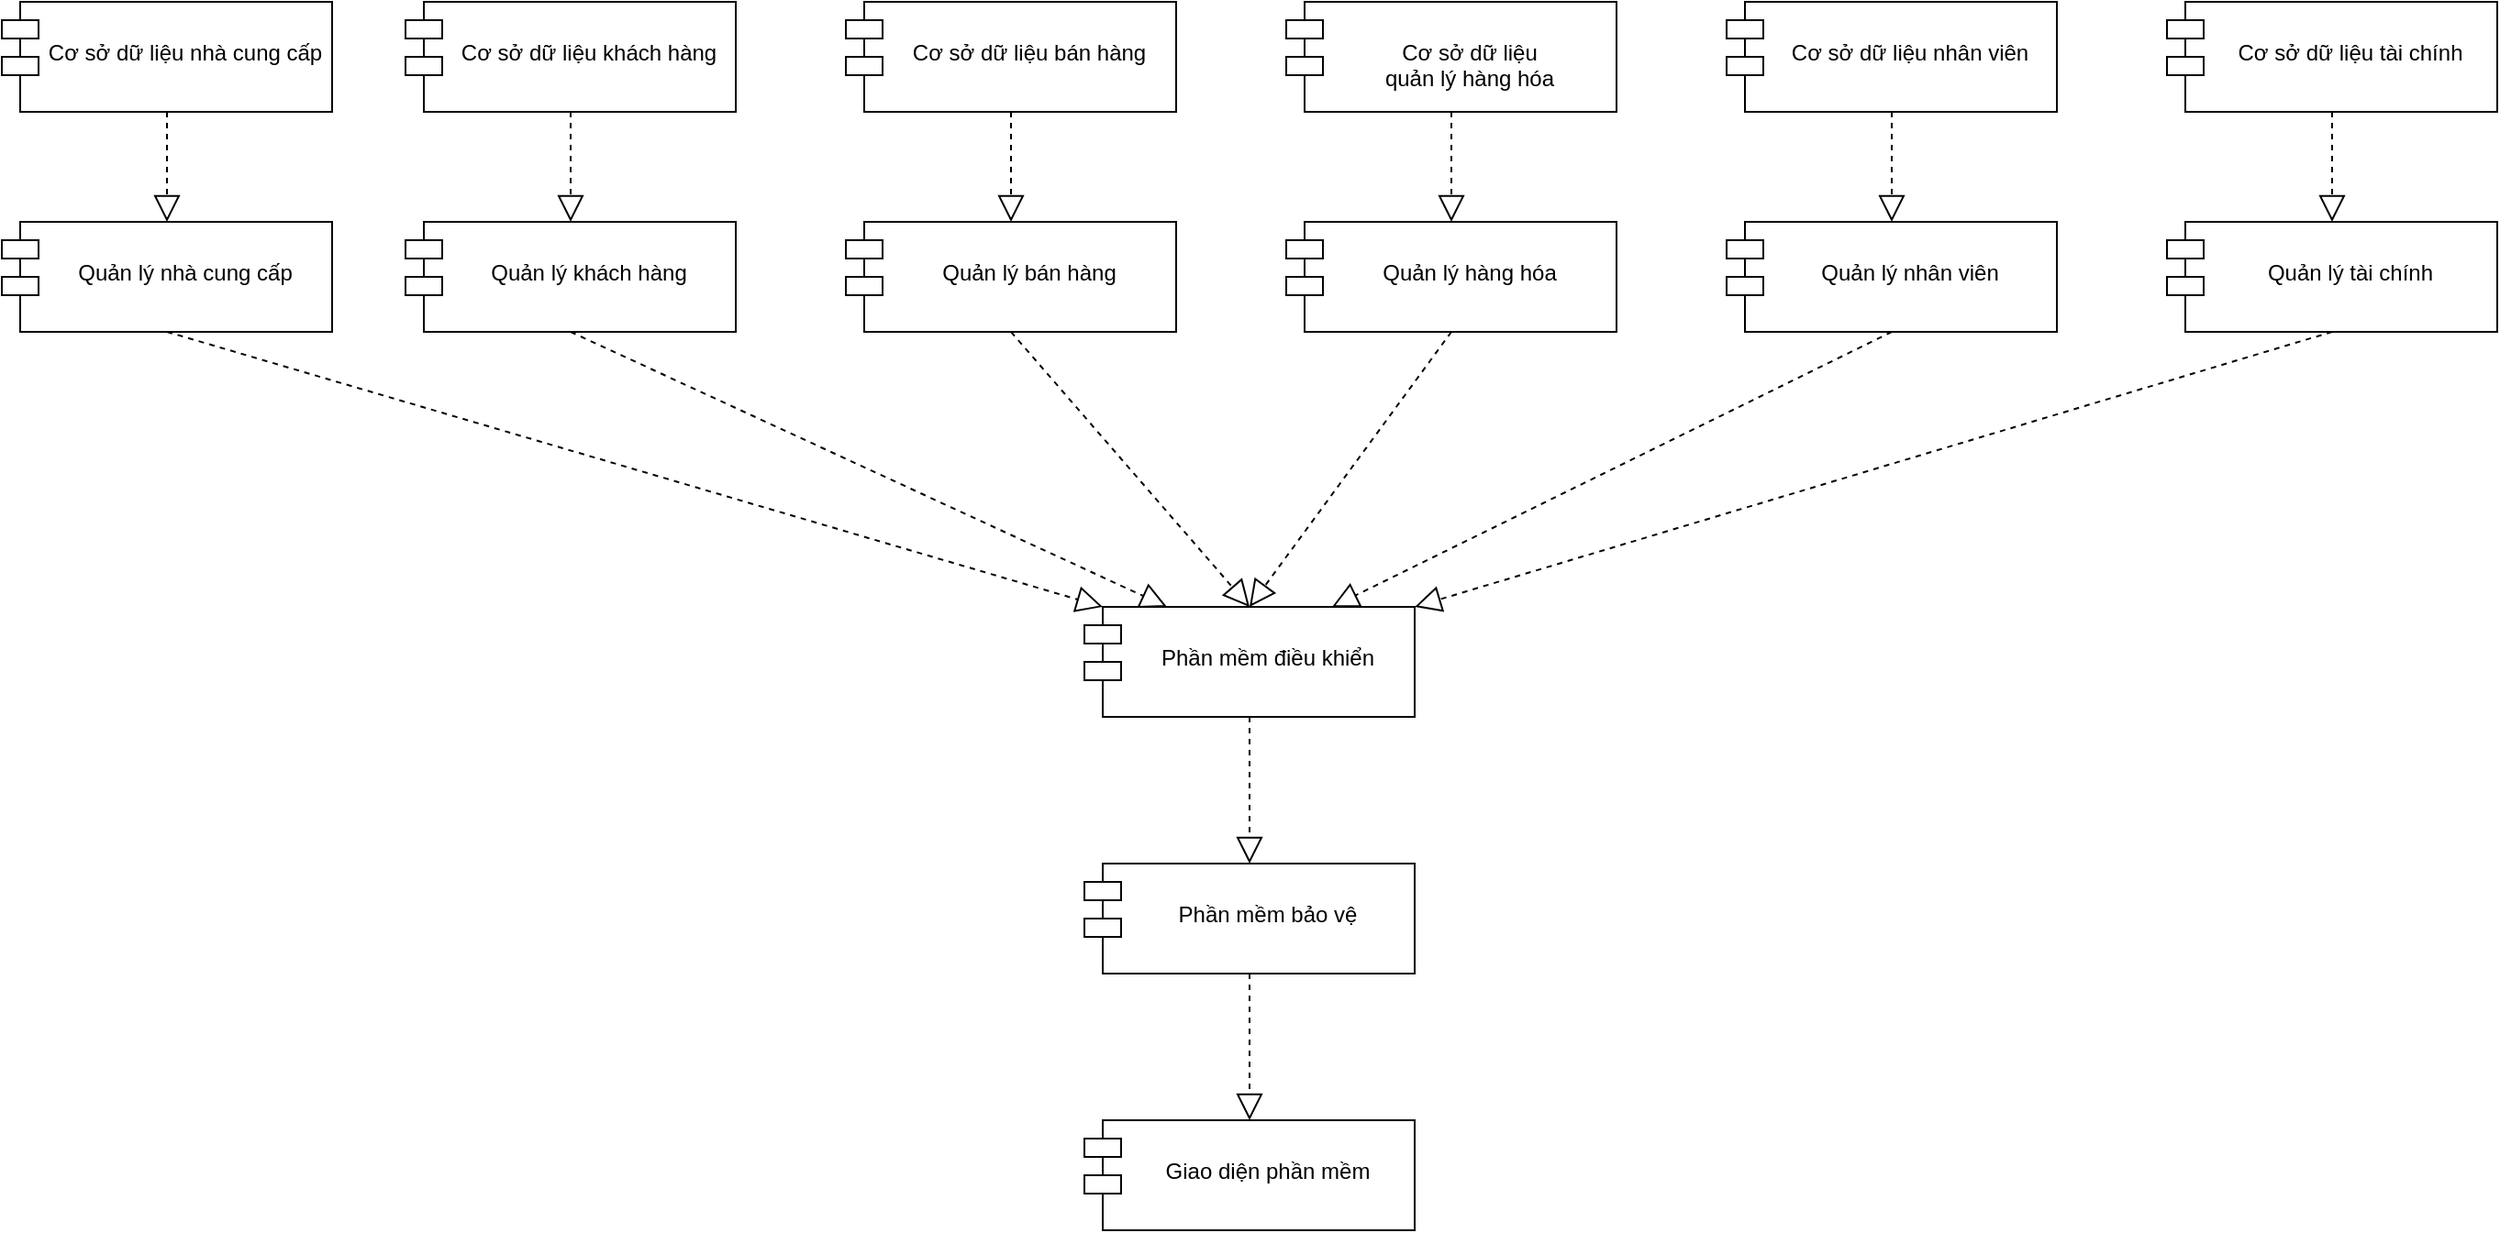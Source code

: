 <mxfile version="16.4.0" type="device"><diagram id="qBgOHr4kpe9zZIOKMsVu" name="Page-1"><mxGraphModel dx="1871" dy="660" grid="1" gridSize="10" guides="1" tooltips="1" connect="1" arrows="1" fold="1" page="1" pageScale="1" pageWidth="850" pageHeight="1100" math="0" shadow="0"><root><mxCell id="0"/><mxCell id="1" parent="0"/><mxCell id="kZ3qFHxAK645LCuX3Vr6-1" value="&#10;Quản lý hàng hóa" style="shape=module;align=left;spacingLeft=20;align=center;verticalAlign=top;" vertex="1" parent="1"><mxGeometry x="380" y="270" width="180" height="60" as="geometry"/></mxCell><mxCell id="kZ3qFHxAK645LCuX3Vr6-2" value="&#10;Quản lý nhà cung cấp" style="shape=module;align=left;spacingLeft=20;align=center;verticalAlign=top;" vertex="1" parent="1"><mxGeometry x="-320" y="270" width="180" height="60" as="geometry"/></mxCell><mxCell id="kZ3qFHxAK645LCuX3Vr6-3" value="&#10;Quản lý khách hàng" style="shape=module;align=left;spacingLeft=20;align=center;verticalAlign=top;" vertex="1" parent="1"><mxGeometry x="-100" y="270" width="180" height="60" as="geometry"/></mxCell><mxCell id="kZ3qFHxAK645LCuX3Vr6-4" value="&#10;Quản lý bán hàng" style="shape=module;align=left;spacingLeft=20;align=center;verticalAlign=top;" vertex="1" parent="1"><mxGeometry x="140" y="270" width="180" height="60" as="geometry"/></mxCell><mxCell id="kZ3qFHxAK645LCuX3Vr6-5" value="&#10;Quản lý tài chính" style="shape=module;align=left;spacingLeft=20;align=center;verticalAlign=top;" vertex="1" parent="1"><mxGeometry x="860" y="270" width="180" height="60" as="geometry"/></mxCell><mxCell id="kZ3qFHxAK645LCuX3Vr6-6" value="&#10;Quản lý nhân viên" style="shape=module;align=left;spacingLeft=20;align=center;verticalAlign=top;" vertex="1" parent="1"><mxGeometry x="620" y="270" width="180" height="60" as="geometry"/></mxCell><mxCell id="kZ3qFHxAK645LCuX3Vr6-8" value="&#10;Phần mềm điều khiển" style="shape=module;align=left;spacingLeft=20;align=center;verticalAlign=top;" vertex="1" parent="1"><mxGeometry x="270" y="480" width="180" height="60" as="geometry"/></mxCell><mxCell id="kZ3qFHxAK645LCuX3Vr6-10" value="&#10;Cơ sở dữ liệu khách hàng" style="shape=module;align=left;spacingLeft=20;align=center;verticalAlign=top;" vertex="1" parent="1"><mxGeometry x="-100" y="150" width="180" height="60" as="geometry"/></mxCell><mxCell id="kZ3qFHxAK645LCuX3Vr6-11" value="&#10;Cơ sở dữ liệu nhà cung cấp" style="shape=module;align=left;spacingLeft=20;align=center;verticalAlign=top;" vertex="1" parent="1"><mxGeometry x="-320" y="150" width="180" height="60" as="geometry"/></mxCell><mxCell id="kZ3qFHxAK645LCuX3Vr6-12" value="&#10;Cơ sở dữ liệu tài chính" style="shape=module;align=left;spacingLeft=20;align=center;verticalAlign=top;" vertex="1" parent="1"><mxGeometry x="860" y="150" width="180" height="60" as="geometry"/></mxCell><mxCell id="kZ3qFHxAK645LCuX3Vr6-13" value="&#10;Cơ sở dữ liệu nhân viên" style="shape=module;align=left;spacingLeft=20;align=center;verticalAlign=top;" vertex="1" parent="1"><mxGeometry x="620" y="150" width="180" height="60" as="geometry"/></mxCell><mxCell id="kZ3qFHxAK645LCuX3Vr6-14" value="&#10;Cơ sở dữ liệu &#10;quản lý hàng hóa&#10;" style="shape=module;align=left;spacingLeft=20;align=center;verticalAlign=top;" vertex="1" parent="1"><mxGeometry x="380" y="150" width="180" height="60" as="geometry"/></mxCell><mxCell id="kZ3qFHxAK645LCuX3Vr6-15" value="&#10;Cơ sở dữ liệu bán hàng" style="shape=module;align=left;spacingLeft=20;align=center;verticalAlign=top;" vertex="1" parent="1"><mxGeometry x="140" y="150" width="180" height="60" as="geometry"/></mxCell><mxCell id="kZ3qFHxAK645LCuX3Vr6-16" value="" style="endArrow=block;dashed=1;endFill=0;endSize=12;html=1;rounded=0;exitX=0.5;exitY=1;exitDx=0;exitDy=0;entryX=0.5;entryY=0;entryDx=0;entryDy=0;" edge="1" parent="1" source="kZ3qFHxAK645LCuX3Vr6-10" target="kZ3qFHxAK645LCuX3Vr6-3"><mxGeometry width="160" relative="1" as="geometry"><mxPoint x="340" y="290" as="sourcePoint"/><mxPoint x="500" y="290" as="targetPoint"/></mxGeometry></mxCell><mxCell id="kZ3qFHxAK645LCuX3Vr6-17" value="" style="endArrow=block;dashed=1;endFill=0;endSize=12;html=1;rounded=0;exitX=0.5;exitY=1;exitDx=0;exitDy=0;entryX=0.5;entryY=0;entryDx=0;entryDy=0;" edge="1" parent="1" source="kZ3qFHxAK645LCuX3Vr6-15" target="kZ3qFHxAK645LCuX3Vr6-4"><mxGeometry width="160" relative="1" as="geometry"><mxPoint x="20" y="220" as="sourcePoint"/><mxPoint x="20" y="280" as="targetPoint"/></mxGeometry></mxCell><mxCell id="kZ3qFHxAK645LCuX3Vr6-18" value="" style="endArrow=block;dashed=1;endFill=0;endSize=12;html=1;rounded=0;exitX=0.5;exitY=1;exitDx=0;exitDy=0;entryX=0.5;entryY=0;entryDx=0;entryDy=0;" edge="1" parent="1" source="kZ3qFHxAK645LCuX3Vr6-14" target="kZ3qFHxAK645LCuX3Vr6-1"><mxGeometry width="160" relative="1" as="geometry"><mxPoint x="240" y="220" as="sourcePoint"/><mxPoint x="240" y="280" as="targetPoint"/></mxGeometry></mxCell><mxCell id="kZ3qFHxAK645LCuX3Vr6-19" value="" style="endArrow=block;dashed=1;endFill=0;endSize=12;html=1;rounded=0;exitX=0.5;exitY=1;exitDx=0;exitDy=0;entryX=0.5;entryY=0;entryDx=0;entryDy=0;" edge="1" parent="1" source="kZ3qFHxAK645LCuX3Vr6-13" target="kZ3qFHxAK645LCuX3Vr6-6"><mxGeometry width="160" relative="1" as="geometry"><mxPoint x="250" y="230" as="sourcePoint"/><mxPoint x="250" y="290" as="targetPoint"/></mxGeometry></mxCell><mxCell id="kZ3qFHxAK645LCuX3Vr6-20" value="" style="endArrow=block;dashed=1;endFill=0;endSize=12;html=1;rounded=0;exitX=0.5;exitY=1;exitDx=0;exitDy=0;entryX=0.5;entryY=0;entryDx=0;entryDy=0;" edge="1" parent="1" source="kZ3qFHxAK645LCuX3Vr6-12" target="kZ3qFHxAK645LCuX3Vr6-5"><mxGeometry width="160" relative="1" as="geometry"><mxPoint x="720" y="220" as="sourcePoint"/><mxPoint x="720" y="280" as="targetPoint"/></mxGeometry></mxCell><mxCell id="kZ3qFHxAK645LCuX3Vr6-21" value="" style="endArrow=block;dashed=1;endFill=0;endSize=12;html=1;rounded=0;exitX=0.5;exitY=1;exitDx=0;exitDy=0;entryX=0.5;entryY=0;entryDx=0;entryDy=0;" edge="1" parent="1" source="kZ3qFHxAK645LCuX3Vr6-11" target="kZ3qFHxAK645LCuX3Vr6-2"><mxGeometry width="160" relative="1" as="geometry"><mxPoint y="220" as="sourcePoint"/><mxPoint x="-230" y="270" as="targetPoint"/></mxGeometry></mxCell><mxCell id="kZ3qFHxAK645LCuX3Vr6-23" value="" style="endArrow=block;dashed=1;endFill=0;endSize=12;html=1;rounded=0;exitX=0.5;exitY=1;exitDx=0;exitDy=0;entryX=0;entryY=0;entryDx=10;entryDy=0;entryPerimeter=0;" edge="1" parent="1" source="kZ3qFHxAK645LCuX3Vr6-2" target="kZ3qFHxAK645LCuX3Vr6-8"><mxGeometry width="160" relative="1" as="geometry"><mxPoint y="220" as="sourcePoint"/><mxPoint y="280" as="targetPoint"/></mxGeometry></mxCell><mxCell id="kZ3qFHxAK645LCuX3Vr6-24" value="" style="endArrow=block;dashed=1;endFill=0;endSize=12;html=1;rounded=0;exitX=0.5;exitY=1;exitDx=0;exitDy=0;entryX=0.25;entryY=0;entryDx=0;entryDy=0;" edge="1" parent="1" source="kZ3qFHxAK645LCuX3Vr6-3" target="kZ3qFHxAK645LCuX3Vr6-8"><mxGeometry width="160" relative="1" as="geometry"><mxPoint x="-175" y="340" as="sourcePoint"/><mxPoint x="320" y="490" as="targetPoint"/></mxGeometry></mxCell><mxCell id="kZ3qFHxAK645LCuX3Vr6-25" value="" style="endArrow=block;dashed=1;endFill=0;endSize=12;html=1;rounded=0;exitX=0.5;exitY=1;exitDx=0;exitDy=0;entryX=0.5;entryY=0;entryDx=0;entryDy=0;" edge="1" parent="1" source="kZ3qFHxAK645LCuX3Vr6-4" target="kZ3qFHxAK645LCuX3Vr6-8"><mxGeometry width="160" relative="1" as="geometry"><mxPoint x="-165" y="350" as="sourcePoint"/><mxPoint x="330" y="500" as="targetPoint"/></mxGeometry></mxCell><mxCell id="kZ3qFHxAK645LCuX3Vr6-26" value="" style="endArrow=block;dashed=1;endFill=0;endSize=12;html=1;rounded=0;exitX=0.5;exitY=1;exitDx=0;exitDy=0;entryX=0.5;entryY=0;entryDx=0;entryDy=0;" edge="1" parent="1" source="kZ3qFHxAK645LCuX3Vr6-1" target="kZ3qFHxAK645LCuX3Vr6-8"><mxGeometry width="160" relative="1" as="geometry"><mxPoint x="285" y="340" as="sourcePoint"/><mxPoint x="390" y="480" as="targetPoint"/></mxGeometry></mxCell><mxCell id="kZ3qFHxAK645LCuX3Vr6-27" value="" style="endArrow=block;dashed=1;endFill=0;endSize=12;html=1;rounded=0;exitX=0.5;exitY=1;exitDx=0;exitDy=0;entryX=0.75;entryY=0;entryDx=0;entryDy=0;" edge="1" parent="1" source="kZ3qFHxAK645LCuX3Vr6-6" target="kZ3qFHxAK645LCuX3Vr6-8"><mxGeometry width="160" relative="1" as="geometry"><mxPoint x="480" y="340" as="sourcePoint"/><mxPoint x="370" y="490" as="targetPoint"/></mxGeometry></mxCell><mxCell id="kZ3qFHxAK645LCuX3Vr6-28" value="" style="endArrow=block;dashed=1;endFill=0;endSize=12;html=1;rounded=0;exitX=0.5;exitY=1;exitDx=0;exitDy=0;entryX=1;entryY=0;entryDx=0;entryDy=0;" edge="1" parent="1" source="kZ3qFHxAK645LCuX3Vr6-5" target="kZ3qFHxAK645LCuX3Vr6-8"><mxGeometry width="160" relative="1" as="geometry"><mxPoint x="720" y="340" as="sourcePoint"/><mxPoint x="415" y="490" as="targetPoint"/></mxGeometry></mxCell><mxCell id="kZ3qFHxAK645LCuX3Vr6-29" value="&#10;Phần mềm bảo vệ" style="shape=module;align=left;spacingLeft=20;align=center;verticalAlign=top;" vertex="1" parent="1"><mxGeometry x="270" y="620" width="180" height="60" as="geometry"/></mxCell><mxCell id="kZ3qFHxAK645LCuX3Vr6-30" value="" style="endArrow=block;dashed=1;endFill=0;endSize=12;html=1;rounded=0;exitX=0.5;exitY=1;exitDx=0;exitDy=0;entryX=0.5;entryY=0;entryDx=0;entryDy=0;" edge="1" parent="1" source="kZ3qFHxAK645LCuX3Vr6-8" target="kZ3qFHxAK645LCuX3Vr6-29"><mxGeometry width="160" relative="1" as="geometry"><mxPoint x="480" y="340" as="sourcePoint"/><mxPoint x="370" y="490" as="targetPoint"/></mxGeometry></mxCell><mxCell id="kZ3qFHxAK645LCuX3Vr6-31" value="&#10;Giao diện phần mềm" style="shape=module;align=left;spacingLeft=20;align=center;verticalAlign=top;" vertex="1" parent="1"><mxGeometry x="270" y="760" width="180" height="60" as="geometry"/></mxCell><mxCell id="kZ3qFHxAK645LCuX3Vr6-32" value="" style="endArrow=block;dashed=1;endFill=0;endSize=12;html=1;rounded=0;exitX=0.5;exitY=1;exitDx=0;exitDy=0;entryX=0.5;entryY=0;entryDx=0;entryDy=0;" edge="1" parent="1" source="kZ3qFHxAK645LCuX3Vr6-29" target="kZ3qFHxAK645LCuX3Vr6-31"><mxGeometry width="160" relative="1" as="geometry"><mxPoint x="370" y="550" as="sourcePoint"/><mxPoint x="370" y="630" as="targetPoint"/></mxGeometry></mxCell></root></mxGraphModel></diagram></mxfile>